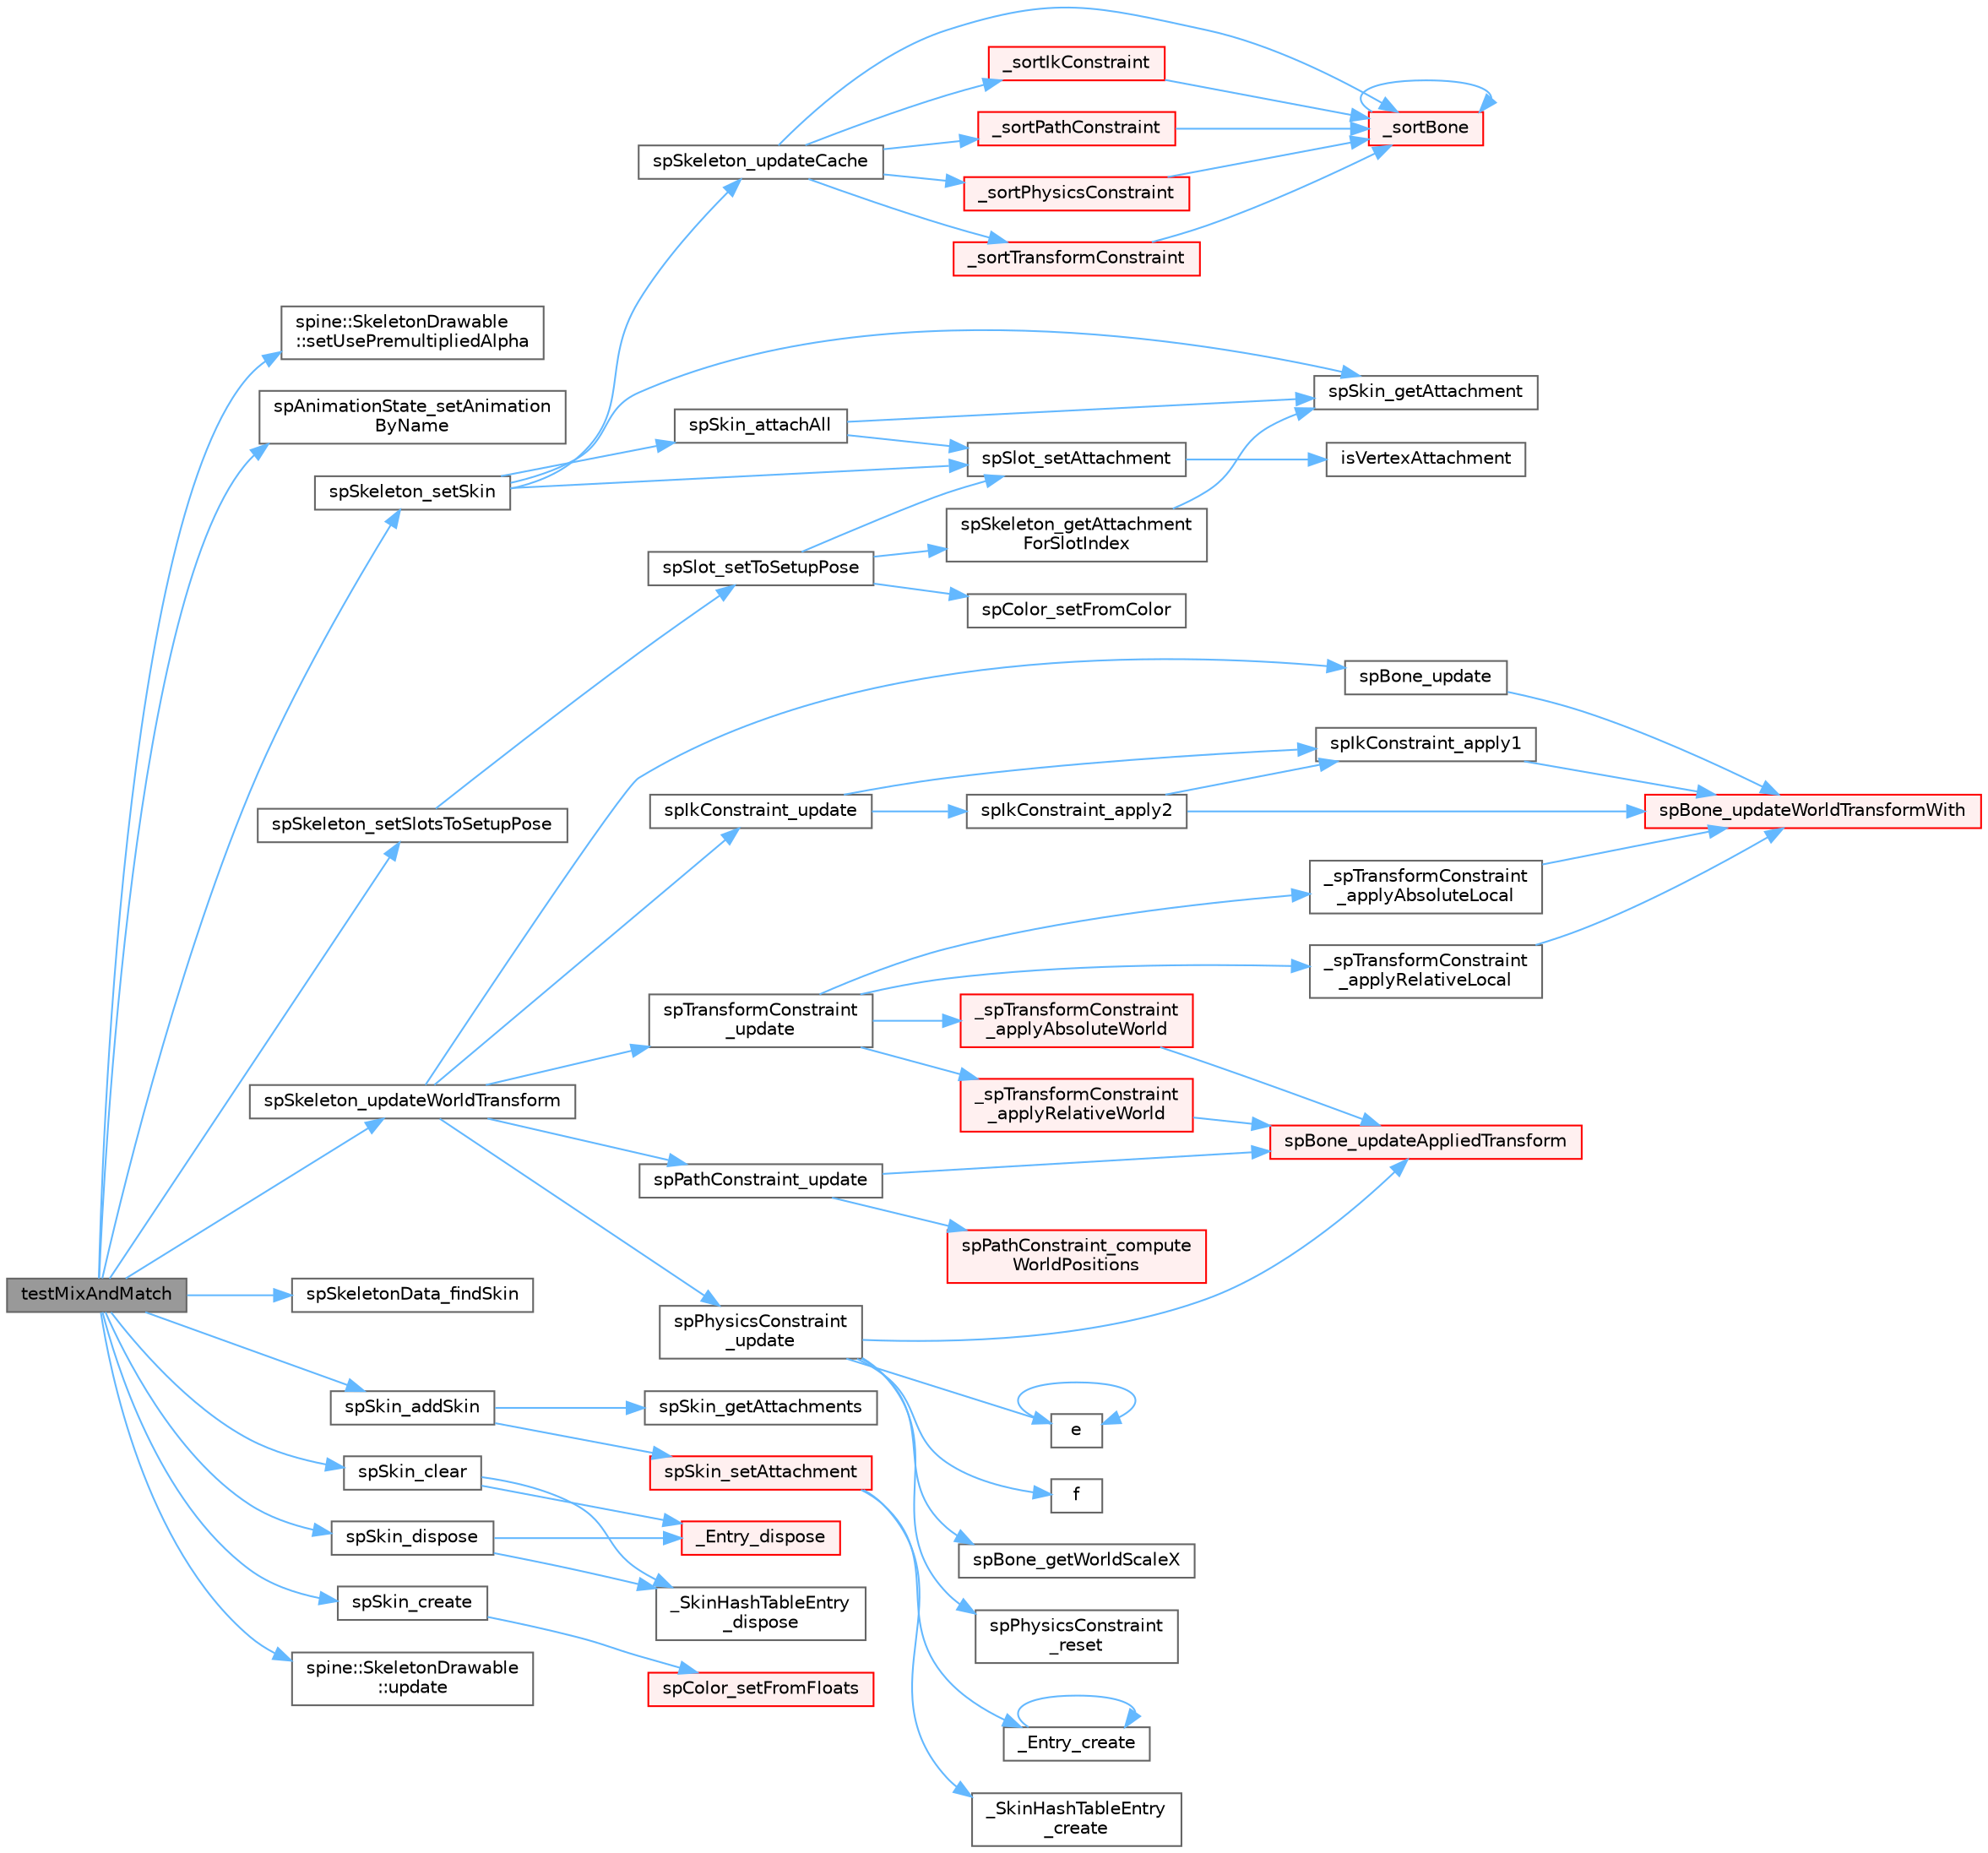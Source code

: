 digraph "testMixAndMatch"
{
 // LATEX_PDF_SIZE
  bgcolor="transparent";
  edge [fontname=Helvetica,fontsize=10,labelfontname=Helvetica,labelfontsize=10];
  node [fontname=Helvetica,fontsize=10,shape=box,height=0.2,width=0.4];
  rankdir="LR";
  Node1 [id="Node000001",label="testMixAndMatch",height=0.2,width=0.4,color="gray40", fillcolor="grey60", style="filled", fontcolor="black",tooltip=" "];
  Node1 -> Node2 [id="edge71_Node000001_Node000002",color="steelblue1",style="solid",tooltip=" "];
  Node2 [id="Node000002",label="spine::SkeletonDrawable\l::setUsePremultipliedAlpha",height=0.2,width=0.4,color="grey40", fillcolor="white", style="filled",URL="$classspine_1_1_skeleton_drawable.html#aa136eebfca7a00bde0039f41eeb07ddb",tooltip=" "];
  Node1 -> Node3 [id="edge72_Node000001_Node000003",color="steelblue1",style="solid",tooltip=" "];
  Node3 [id="Node000003",label="spAnimationState_setAnimation\lByName",height=0.2,width=0.4,color="grey40", fillcolor="white", style="filled",URL="$spine-c_2include_2spine_2_animation_state_8h.html#a886473af828c2ec1222f62ea8aa5e470",tooltip=" "];
  Node1 -> Node4 [id="edge73_Node000001_Node000004",color="steelblue1",style="solid",tooltip=" "];
  Node4 [id="Node000004",label="spSkeleton_setSkin",height=0.2,width=0.4,color="grey40", fillcolor="white", style="filled",URL="$_skeleton_8c.html#a6f848c769e961587f53d0aa8122f0f18",tooltip=" "];
  Node4 -> Node5 [id="edge74_Node000004_Node000005",color="steelblue1",style="solid",tooltip=" "];
  Node5 [id="Node000005",label="spSkeleton_updateCache",height=0.2,width=0.4,color="grey40", fillcolor="white", style="filled",URL="$_skeleton_8c.html#a62e01f12f86149c4fed351f27e022c76",tooltip=" "];
  Node5 -> Node6 [id="edge75_Node000005_Node000006",color="steelblue1",style="solid",tooltip=" "];
  Node6 [id="Node000006",label="_sortBone",height=0.2,width=0.4,color="red", fillcolor="#FFF0F0", style="filled",URL="$_skeleton_8c.html#a68cc4fe76afa567c2956d4859c32f49b",tooltip=" "];
  Node6 -> Node6 [id="edge76_Node000006_Node000006",color="steelblue1",style="solid",tooltip=" "];
  Node5 -> Node8 [id="edge77_Node000005_Node000008",color="steelblue1",style="solid",tooltip=" "];
  Node8 [id="Node000008",label="_sortIkConstraint",height=0.2,width=0.4,color="red", fillcolor="#FFF0F0", style="filled",URL="$_skeleton_8c.html#a17ee50de60bc44d9def73f0de26ae174",tooltip=" "];
  Node8 -> Node6 [id="edge78_Node000008_Node000006",color="steelblue1",style="solid",tooltip=" "];
  Node5 -> Node10 [id="edge79_Node000005_Node000010",color="steelblue1",style="solid",tooltip=" "];
  Node10 [id="Node000010",label="_sortPathConstraint",height=0.2,width=0.4,color="red", fillcolor="#FFF0F0", style="filled",URL="$_skeleton_8c.html#a572baa744a09474a96385986f83f36c6",tooltip=" "];
  Node10 -> Node6 [id="edge80_Node000010_Node000006",color="steelblue1",style="solid",tooltip=" "];
  Node5 -> Node13 [id="edge81_Node000005_Node000013",color="steelblue1",style="solid",tooltip=" "];
  Node13 [id="Node000013",label="_sortPhysicsConstraint",height=0.2,width=0.4,color="red", fillcolor="#FFF0F0", style="filled",URL="$_skeleton_8c.html#a3f06bb80e7946b226b41ceb1d642ed45",tooltip=" "];
  Node13 -> Node6 [id="edge82_Node000013_Node000006",color="steelblue1",style="solid",tooltip=" "];
  Node5 -> Node14 [id="edge83_Node000005_Node000014",color="steelblue1",style="solid",tooltip=" "];
  Node14 [id="Node000014",label="_sortTransformConstraint",height=0.2,width=0.4,color="red", fillcolor="#FFF0F0", style="filled",URL="$_skeleton_8c.html#a4c23aa12acfe10acb73c31ec21d5f960",tooltip=" "];
  Node14 -> Node6 [id="edge84_Node000014_Node000006",color="steelblue1",style="solid",tooltip=" "];
  Node4 -> Node15 [id="edge85_Node000004_Node000015",color="steelblue1",style="solid",tooltip=" "];
  Node15 [id="Node000015",label="spSkin_attachAll",height=0.2,width=0.4,color="grey40", fillcolor="white", style="filled",URL="$_skin_8c.html#a3699ffada3ca2fce5cf12758cf52fa9b",tooltip=" "];
  Node15 -> Node16 [id="edge86_Node000015_Node000016",color="steelblue1",style="solid",tooltip=" "];
  Node16 [id="Node000016",label="spSkin_getAttachment",height=0.2,width=0.4,color="grey40", fillcolor="white", style="filled",URL="$_skin_8c.html#ac997acb956b1c876912cd56c0fb9ed95",tooltip=" "];
  Node15 -> Node17 [id="edge87_Node000015_Node000017",color="steelblue1",style="solid",tooltip=" "];
  Node17 [id="Node000017",label="spSlot_setAttachment",height=0.2,width=0.4,color="grey40", fillcolor="white", style="filled",URL="$_slot_8c.html#a56d5b092e9d5418595813cec61d447cc",tooltip=" "];
  Node17 -> Node18 [id="edge88_Node000017_Node000018",color="steelblue1",style="solid",tooltip=" "];
  Node18 [id="Node000018",label="isVertexAttachment",height=0.2,width=0.4,color="grey40", fillcolor="white", style="filled",URL="$_slot_8c.html#a2e0f6babd6f2c1a34cddf0efc3a6c240",tooltip=" "];
  Node4 -> Node16 [id="edge89_Node000004_Node000016",color="steelblue1",style="solid",tooltip=" "];
  Node4 -> Node17 [id="edge90_Node000004_Node000017",color="steelblue1",style="solid",tooltip=" "];
  Node1 -> Node19 [id="edge91_Node000001_Node000019",color="steelblue1",style="solid",tooltip=" "];
  Node19 [id="Node000019",label="spSkeleton_setSlotsToSetupPose",height=0.2,width=0.4,color="grey40", fillcolor="white", style="filled",URL="$_skeleton_8c.html#a7b1fc51a674633c010ed2b9b7b73637a",tooltip=" "];
  Node19 -> Node20 [id="edge92_Node000019_Node000020",color="steelblue1",style="solid",tooltip=" "];
  Node20 [id="Node000020",label="spSlot_setToSetupPose",height=0.2,width=0.4,color="grey40", fillcolor="white", style="filled",URL="$_slot_8c.html#a18975a4395bf0e5e888d2e96620180ad",tooltip=" "];
  Node20 -> Node21 [id="edge93_Node000020_Node000021",color="steelblue1",style="solid",tooltip=" "];
  Node21 [id="Node000021",label="spColor_setFromColor",height=0.2,width=0.4,color="grey40", fillcolor="white", style="filled",URL="$_color_8c.html#af0868cf31a5235b433ec908d952df5fc",tooltip=" "];
  Node20 -> Node22 [id="edge94_Node000020_Node000022",color="steelblue1",style="solid",tooltip=" "];
  Node22 [id="Node000022",label="spSkeleton_getAttachment\lForSlotIndex",height=0.2,width=0.4,color="grey40", fillcolor="white", style="filled",URL="$_skeleton_8c.html#af67b15fea85286452cf9d8741a17b0ed",tooltip=" "];
  Node22 -> Node16 [id="edge95_Node000022_Node000016",color="steelblue1",style="solid",tooltip=" "];
  Node20 -> Node17 [id="edge96_Node000020_Node000017",color="steelblue1",style="solid",tooltip=" "];
  Node1 -> Node23 [id="edge97_Node000001_Node000023",color="steelblue1",style="solid",tooltip=" "];
  Node23 [id="Node000023",label="spSkeleton_updateWorldTransform",height=0.2,width=0.4,color="grey40", fillcolor="white", style="filled",URL="$_skeleton_8c.html#aacbe2c41263148e0b8e88724bd6e19a8",tooltip=" "];
  Node23 -> Node24 [id="edge98_Node000023_Node000024",color="steelblue1",style="solid",tooltip=" "];
  Node24 [id="Node000024",label="spBone_update",height=0.2,width=0.4,color="grey40", fillcolor="white", style="filled",URL="$_bone_8c.html#a96a2c03c88ccdaa90a318fbb786acaad",tooltip=" "];
  Node24 -> Node25 [id="edge99_Node000024_Node000025",color="steelblue1",style="solid",tooltip=" "];
  Node25 [id="Node000025",label="spBone_updateWorldTransformWith",height=0.2,width=0.4,color="red", fillcolor="#FFF0F0", style="filled",URL="$_bone_8c.html#afedc4f5005317b2f7f2716f37fbaee7b",tooltip=" "];
  Node23 -> Node27 [id="edge100_Node000023_Node000027",color="steelblue1",style="solid",tooltip=" "];
  Node27 [id="Node000027",label="spIkConstraint_update",height=0.2,width=0.4,color="grey40", fillcolor="white", style="filled",URL="$_ik_constraint_8c.html#ae1ee5ccd8d827f7c377f2597775b912b",tooltip=" "];
  Node27 -> Node28 [id="edge101_Node000027_Node000028",color="steelblue1",style="solid",tooltip=" "];
  Node28 [id="Node000028",label="spIkConstraint_apply1",height=0.2,width=0.4,color="grey40", fillcolor="white", style="filled",URL="$_ik_constraint_8c.html#aaf9ab4c81e03e59b2583070360e9643c",tooltip=" "];
  Node28 -> Node25 [id="edge102_Node000028_Node000025",color="steelblue1",style="solid",tooltip=" "];
  Node27 -> Node29 [id="edge103_Node000027_Node000029",color="steelblue1",style="solid",tooltip=" "];
  Node29 [id="Node000029",label="spIkConstraint_apply2",height=0.2,width=0.4,color="grey40", fillcolor="white", style="filled",URL="$_ik_constraint_8c.html#a7b745ed0199a1f514b8d1e54f357e476",tooltip=" "];
  Node29 -> Node25 [id="edge104_Node000029_Node000025",color="steelblue1",style="solid",tooltip=" "];
  Node29 -> Node28 [id="edge105_Node000029_Node000028",color="steelblue1",style="solid",tooltip=" "];
  Node23 -> Node30 [id="edge106_Node000023_Node000030",color="steelblue1",style="solid",tooltip=" "];
  Node30 [id="Node000030",label="spPathConstraint_update",height=0.2,width=0.4,color="grey40", fillcolor="white", style="filled",URL="$_path_constraint_8c.html#ab89d8c228a139da6ec1847798ae02883",tooltip=" "];
  Node30 -> Node31 [id="edge107_Node000030_Node000031",color="steelblue1",style="solid",tooltip=" "];
  Node31 [id="Node000031",label="spBone_updateAppliedTransform",height=0.2,width=0.4,color="red", fillcolor="#FFF0F0", style="filled",URL="$_bone_8c.html#a6520232f8507778775da80541e6a25db",tooltip=" "];
  Node30 -> Node32 [id="edge108_Node000030_Node000032",color="steelblue1",style="solid",tooltip=" "];
  Node32 [id="Node000032",label="spPathConstraint_compute\lWorldPositions",height=0.2,width=0.4,color="red", fillcolor="#FFF0F0", style="filled",URL="$_path_constraint_8c.html#a59154d9596b6b56b475a33a83af3f1e3",tooltip=" "];
  Node23 -> Node45 [id="edge109_Node000023_Node000045",color="steelblue1",style="solid",tooltip=" "];
  Node45 [id="Node000045",label="spPhysicsConstraint\l_update",height=0.2,width=0.4,color="grey40", fillcolor="white", style="filled",URL="$_physics_constraint_8c.html#aae7a7d39f255286177b2fe6a9fb3514d",tooltip=" "];
  Node45 -> Node46 [id="edge110_Node000045_Node000046",color="steelblue1",style="solid",tooltip=" "];
  Node46 [id="Node000046",label="e",height=0.2,width=0.4,color="grey40", fillcolor="white", style="filled",URL="$_cwise__array__power__array_8cpp.html#a9cb86ff854760bf91a154f2724a9101d",tooltip=" "];
  Node46 -> Node46 [id="edge111_Node000046_Node000046",color="steelblue1",style="solid",tooltip=" "];
  Node45 -> Node38 [id="edge112_Node000045_Node000038",color="steelblue1",style="solid",tooltip=" "];
  Node38 [id="Node000038",label="f",height=0.2,width=0.4,color="grey40", fillcolor="white", style="filled",URL="$cxx11__tensor__map_8cpp.html#a7f507fea02198f6cb81c86640c7b1a4e",tooltip=" "];
  Node45 -> Node47 [id="edge113_Node000045_Node000047",color="steelblue1",style="solid",tooltip=" "];
  Node47 [id="Node000047",label="spBone_getWorldScaleX",height=0.2,width=0.4,color="grey40", fillcolor="white", style="filled",URL="$_bone_8c.html#a5992a9ff17d1a56c677ae139027042c5",tooltip=" "];
  Node45 -> Node31 [id="edge114_Node000045_Node000031",color="steelblue1",style="solid",tooltip=" "];
  Node45 -> Node48 [id="edge115_Node000045_Node000048",color="steelblue1",style="solid",tooltip=" "];
  Node48 [id="Node000048",label="spPhysicsConstraint\l_reset",height=0.2,width=0.4,color="grey40", fillcolor="white", style="filled",URL="$_physics_constraint_8c.html#acd36432fd3f82d9332b48debd7356f9c",tooltip=" "];
  Node23 -> Node49 [id="edge116_Node000023_Node000049",color="steelblue1",style="solid",tooltip=" "];
  Node49 [id="Node000049",label="spTransformConstraint\l_update",height=0.2,width=0.4,color="grey40", fillcolor="white", style="filled",URL="$_transform_constraint_8c.html#a902d99912b8b62293df2082fd45a5a6b",tooltip=" "];
  Node49 -> Node50 [id="edge117_Node000049_Node000050",color="steelblue1",style="solid",tooltip=" "];
  Node50 [id="Node000050",label="_spTransformConstraint\l_applyAbsoluteLocal",height=0.2,width=0.4,color="grey40", fillcolor="white", style="filled",URL="$_transform_constraint_8c.html#a46c05ebffe0e61b7fc3e4f7049b120b6",tooltip=" "];
  Node50 -> Node25 [id="edge118_Node000050_Node000025",color="steelblue1",style="solid",tooltip=" "];
  Node49 -> Node51 [id="edge119_Node000049_Node000051",color="steelblue1",style="solid",tooltip=" "];
  Node51 [id="Node000051",label="_spTransformConstraint\l_applyAbsoluteWorld",height=0.2,width=0.4,color="red", fillcolor="#FFF0F0", style="filled",URL="$_transform_constraint_8c.html#a073c0a1079fcc35016588c63b4f1b0c3",tooltip=" "];
  Node51 -> Node31 [id="edge120_Node000051_Node000031",color="steelblue1",style="solid",tooltip=" "];
  Node49 -> Node53 [id="edge121_Node000049_Node000053",color="steelblue1",style="solid",tooltip=" "];
  Node53 [id="Node000053",label="_spTransformConstraint\l_applyRelativeLocal",height=0.2,width=0.4,color="grey40", fillcolor="white", style="filled",URL="$_transform_constraint_8c.html#aad29043b137a84e78964b4d2f8f4e2ee",tooltip=" "];
  Node53 -> Node25 [id="edge122_Node000053_Node000025",color="steelblue1",style="solid",tooltip=" "];
  Node49 -> Node54 [id="edge123_Node000049_Node000054",color="steelblue1",style="solid",tooltip=" "];
  Node54 [id="Node000054",label="_spTransformConstraint\l_applyRelativeWorld",height=0.2,width=0.4,color="red", fillcolor="#FFF0F0", style="filled",URL="$_transform_constraint_8c.html#a5f1e421499213665cf5dbe49c0e9cbc1",tooltip=" "];
  Node54 -> Node31 [id="edge124_Node000054_Node000031",color="steelblue1",style="solid",tooltip=" "];
  Node1 -> Node55 [id="edge125_Node000001_Node000055",color="steelblue1",style="solid",tooltip=" "];
  Node55 [id="Node000055",label="spSkeletonData_findSkin",height=0.2,width=0.4,color="grey40", fillcolor="white", style="filled",URL="$_skeleton_data_8c.html#a3490ef96678fe9fed0556ae1a360cb6a",tooltip=" "];
  Node1 -> Node56 [id="edge126_Node000001_Node000056",color="steelblue1",style="solid",tooltip=" "];
  Node56 [id="Node000056",label="spSkin_addSkin",height=0.2,width=0.4,color="grey40", fillcolor="white", style="filled",URL="$_skin_8c.html#ad979683231f347b7ab5a8f935fdd38d7",tooltip=" "];
  Node56 -> Node57 [id="edge127_Node000056_Node000057",color="steelblue1",style="solid",tooltip=" "];
  Node57 [id="Node000057",label="spSkin_getAttachments",height=0.2,width=0.4,color="grey40", fillcolor="white", style="filled",URL="$_skin_8c.html#aa0edfc8ba959942c385e1881cc210164",tooltip=" "];
  Node56 -> Node58 [id="edge128_Node000056_Node000058",color="steelblue1",style="solid",tooltip=" "];
  Node58 [id="Node000058",label="spSkin_setAttachment",height=0.2,width=0.4,color="red", fillcolor="#FFF0F0", style="filled",URL="$_skin_8c.html#ae6ba60bdeb290bda6258ea035333110a",tooltip=" "];
  Node58 -> Node59 [id="edge129_Node000058_Node000059",color="steelblue1",style="solid",tooltip=" "];
  Node59 [id="Node000059",label="_Entry_create",height=0.2,width=0.4,color="grey40", fillcolor="white", style="filled",URL="$_skin_8c.html#aeb9357d61c83151836ce12abe243dec7",tooltip=" "];
  Node59 -> Node59 [id="edge130_Node000059_Node000059",color="steelblue1",style="solid",tooltip=" "];
  Node58 -> Node60 [id="edge131_Node000058_Node000060",color="steelblue1",style="solid",tooltip=" "];
  Node60 [id="Node000060",label="_SkinHashTableEntry\l_create",height=0.2,width=0.4,color="grey40", fillcolor="white", style="filled",URL="$_skin_8c.html#a334f57fc00e347fed8847cdcc099c16a",tooltip=" "];
  Node1 -> Node62 [id="edge132_Node000001_Node000062",color="steelblue1",style="solid",tooltip=" "];
  Node62 [id="Node000062",label="spSkin_clear",height=0.2,width=0.4,color="grey40", fillcolor="white", style="filled",URL="$_skin_8c.html#a4deb2662d787cbb20fb9b3055e54108d",tooltip=" "];
  Node62 -> Node63 [id="edge133_Node000062_Node000063",color="steelblue1",style="solid",tooltip=" "];
  Node63 [id="Node000063",label="_Entry_dispose",height=0.2,width=0.4,color="red", fillcolor="#FFF0F0", style="filled",URL="$_skin_8c.html#a221979c7087884033ac72a2532b6a494",tooltip=" "];
  Node62 -> Node64 [id="edge134_Node000062_Node000064",color="steelblue1",style="solid",tooltip=" "];
  Node64 [id="Node000064",label="_SkinHashTableEntry\l_dispose",height=0.2,width=0.4,color="grey40", fillcolor="white", style="filled",URL="$_skin_8c.html#a13fe012a8b58f709e6ebc4a6e9fe8e11",tooltip=" "];
  Node1 -> Node65 [id="edge135_Node000001_Node000065",color="steelblue1",style="solid",tooltip=" "];
  Node65 [id="Node000065",label="spSkin_create",height=0.2,width=0.4,color="grey40", fillcolor="white", style="filled",URL="$_skin_8c.html#a2e55c34e638acdb775b26b1f14c5d374",tooltip=" "];
  Node65 -> Node66 [id="edge136_Node000065_Node000066",color="steelblue1",style="solid",tooltip=" "];
  Node66 [id="Node000066",label="spColor_setFromFloats",height=0.2,width=0.4,color="red", fillcolor="#FFF0F0", style="filled",URL="$_color_8c.html#aef2bc0c9016302022f25c89ba5b36a2c",tooltip=" "];
  Node1 -> Node68 [id="edge137_Node000001_Node000068",color="steelblue1",style="solid",tooltip=" "];
  Node68 [id="Node000068",label="spSkin_dispose",height=0.2,width=0.4,color="grey40", fillcolor="white", style="filled",URL="$_skin_8c.html#a1f04df537901e63d8e3a9d0f5499288a",tooltip=" "];
  Node68 -> Node63 [id="edge138_Node000068_Node000063",color="steelblue1",style="solid",tooltip=" "];
  Node68 -> Node64 [id="edge139_Node000068_Node000064",color="steelblue1",style="solid",tooltip=" "];
  Node1 -> Node69 [id="edge140_Node000001_Node000069",color="steelblue1",style="solid",tooltip=" "];
  Node69 [id="Node000069",label="spine::SkeletonDrawable\l::update",height=0.2,width=0.4,color="grey40", fillcolor="white", style="filled",URL="$classspine_1_1_skeleton_drawable.html#a75a01a182c7932adb11a0147d4646717",tooltip=" "];
}
